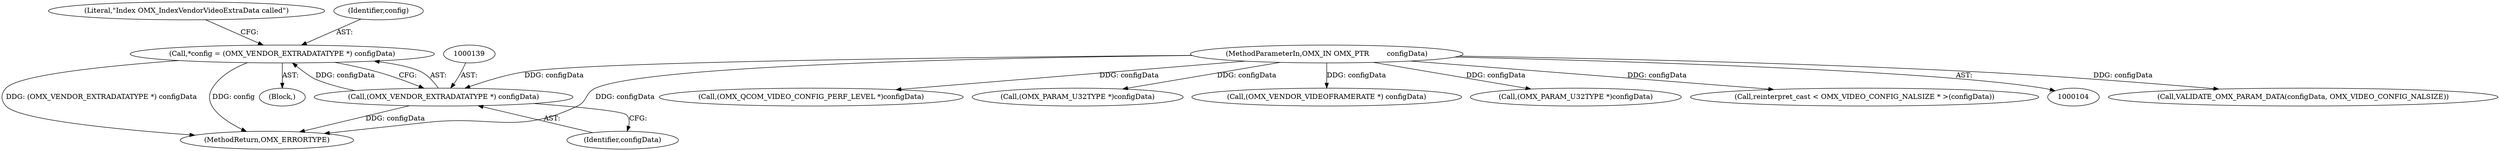 digraph "0_Android_560ccdb509a7b86186fac0fce1b25bd9a3e6a6e8_1@pointer" {
"1000136" [label="(Call,*config = (OMX_VENDOR_EXTRADATATYPE *) configData)"];
"1000138" [label="(Call,(OMX_VENDOR_EXTRADATATYPE *) configData)"];
"1000107" [label="(MethodParameterIn,OMX_IN OMX_PTR        configData)"];
"1000572" [label="(Call,VALIDATE_OMX_PARAM_DATA(configData, OMX_VIDEO_CONFIG_NALSIZE))"];
"1000864" [label="(Call,(OMX_QCOM_VIDEO_CONFIG_PERF_LEVEL *)configData)"];
"1000134" [label="(Block,)"];
"1001056" [label="(MethodReturn,OMX_ERRORTYPE)"];
"1000107" [label="(MethodParameterIn,OMX_IN OMX_PTR        configData)"];
"1000996" [label="(Call,(OMX_PARAM_U32TYPE *)configData)"];
"1000140" [label="(Identifier,configData)"];
"1000651" [label="(Call,(OMX_VENDOR_VIDEOFRAMERATE *) configData)"];
"1000936" [label="(Call,(OMX_PARAM_U32TYPE *)configData)"];
"1000142" [label="(Literal,\"Index OMX_IndexVendorVideoExtraData called\")"];
"1000136" [label="(Call,*config = (OMX_VENDOR_EXTRADATATYPE *) configData)"];
"1000138" [label="(Call,(OMX_VENDOR_EXTRADATATYPE *) configData)"];
"1000577" [label="(Call,reinterpret_cast < OMX_VIDEO_CONFIG_NALSIZE * >(configData))"];
"1000137" [label="(Identifier,config)"];
"1000136" -> "1000134"  [label="AST: "];
"1000136" -> "1000138"  [label="CFG: "];
"1000137" -> "1000136"  [label="AST: "];
"1000138" -> "1000136"  [label="AST: "];
"1000142" -> "1000136"  [label="CFG: "];
"1000136" -> "1001056"  [label="DDG: (OMX_VENDOR_EXTRADATATYPE *) configData"];
"1000136" -> "1001056"  [label="DDG: config"];
"1000138" -> "1000136"  [label="DDG: configData"];
"1000138" -> "1000140"  [label="CFG: "];
"1000139" -> "1000138"  [label="AST: "];
"1000140" -> "1000138"  [label="AST: "];
"1000138" -> "1001056"  [label="DDG: configData"];
"1000107" -> "1000138"  [label="DDG: configData"];
"1000107" -> "1000104"  [label="AST: "];
"1000107" -> "1001056"  [label="DDG: configData"];
"1000107" -> "1000572"  [label="DDG: configData"];
"1000107" -> "1000577"  [label="DDG: configData"];
"1000107" -> "1000651"  [label="DDG: configData"];
"1000107" -> "1000864"  [label="DDG: configData"];
"1000107" -> "1000936"  [label="DDG: configData"];
"1000107" -> "1000996"  [label="DDG: configData"];
}
